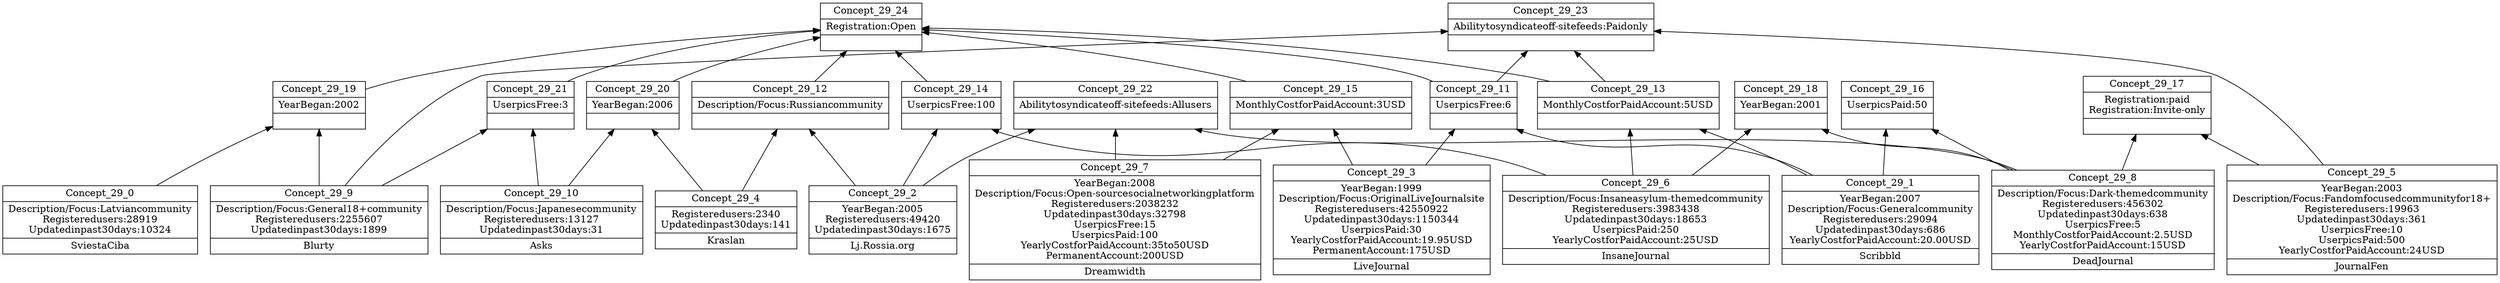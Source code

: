 digraph G { 
	rankdir=BT;
subgraph 29 { 
label="29";
1 [shape=record,label="{Concept_29_7|YearBegan:2008\nDescription/Focus:Open-sourcesocialnetworkingplatform\nRegisteredusers:2038232\nUpdatedinpast30days:32798\nUserpicsFree:15\nUserpicsPaid:100\nYearlyCostforPaidAccount:35to50USD\nPermanentAccount:200USD\n|Dreamwidth\n}"];
2 [shape=record,label="{Concept_29_1|YearBegan:2007\nDescription/Focus:Generalcommunity\nRegisteredusers:29094\nUpdatedinpast30days:686\nYearlyCostforPaidAccount:20.00USD\n|Scribbld\n}"];
3 [shape=record,label="{Concept_29_2|YearBegan:2005\nRegisteredusers:49420\nUpdatedinpast30days:1675\n|Lj.Rossia.org\n}"];
4 [shape=record,label="{Concept_29_5|YearBegan:2003\nDescription/Focus:Fandomfocusedcommunityfor18+\nRegisteredusers:19963\nUpdatedinpast30days:361\nUserpicsFree:10\nUserpicsPaid:500\nYearlyCostforPaidAccount:24USD\n|JournalFen\n}"];
5 [shape=record,label="{Concept_29_3|YearBegan:1999\nDescription/Focus:OriginalLiveJournalsite\nRegisteredusers:42550922\nUpdatedinpast30days:1150344\nUserpicsPaid:30\nYearlyCostforPaidAccount:19.95USD\nPermanentAccount:175USD\n|LiveJournal\n}"];
6 [shape=record,label="{Concept_29_8|Description/Focus:Dark-themedcommunity\nRegisteredusers:456302\nUpdatedinpast30days:638\nUserpicsFree:5\nMonthlyCostforPaidAccount:2.5USD\nYearlyCostforPaidAccount:15USD\n|DeadJournal\n}"];
7 [shape=record,label="{Concept_29_10|Description/Focus:Japanesecommunity\nRegisteredusers:13127\nUpdatedinpast30days:31\n|Asks\n}"];
8 [shape=record,label="{Concept_29_6|Description/Focus:Insaneasylum-themedcommunity\nRegisteredusers:3983438\nUpdatedinpast30days:18653\nUserpicsPaid:250\nYearlyCostforPaidAccount:25USD\n|InsaneJournal\n}"];
9 [shape=record,label="{Concept_29_9|Description/Focus:General18+community\nRegisteredusers:2255607\nUpdatedinpast30days:1899\n|Blurty\n}"];
10 [shape=record,label="{Concept_29_0|Description/Focus:Latviancommunity\nRegisteredusers:28919\nUpdatedinpast30days:10324\n|SviestaCiba\n}"];
11 [shape=record,label="{Concept_29_4|Registeredusers:2340\nUpdatedinpast30days:141\n|Kraslan\n}"];
12 [shape=record,label="{Concept_29_20|YearBegan:2006\n|}"];
13 [shape=record,label="{Concept_29_19|YearBegan:2002\n|}"];
14 [shape=record,label="{Concept_29_18|YearBegan:2001\n|}"];
15 [shape=record,label="{Concept_29_12|Description/Focus:Russiancommunity\n|}"];
16 [shape=record,label="{Concept_29_17|Registration:paid\nRegistration:Invite-only\n|}"];
17 [shape=record,label="{Concept_29_21|UserpicsFree:3\n|}"];
18 [shape=record,label="{Concept_29_11|UserpicsFree:6\n|}"];
19 [shape=record,label="{Concept_29_14|UserpicsFree:100\n|}"];
20 [shape=record,label="{Concept_29_16|UserpicsPaid:50\n|}"];
21 [shape=record,label="{Concept_29_13|MonthlyCostforPaidAccount:5USD\n|}"];
22 [shape=record,label="{Concept_29_15|MonthlyCostforPaidAccount:3USD\n|}"];
23 [shape=record,label="{Concept_29_22|Abilitytosyndicateoff-sitefeeds:Allusers\n|}"];
24 [shape=record,label="{Concept_29_23|Abilitytosyndicateoff-sitefeeds:Paidonly\n|}"];
25 [shape=record,label="{Concept_29_24|Registration:Open\n|}"];
	11 -> 12
	7 -> 12
	10 -> 13
	9 -> 13
	6 -> 14
	8 -> 14
	3 -> 15
	11 -> 15
	6 -> 16
	4 -> 16
	9 -> 17
	7 -> 17
	2 -> 18
	5 -> 18
	3 -> 19
	8 -> 19
	6 -> 20
	2 -> 20
	2 -> 21
	8 -> 21
	5 -> 22
	1 -> 22
	6 -> 23
	3 -> 23
	1 -> 23
	9 -> 24
	4 -> 24
	21 -> 24
	18 -> 24
	13 -> 25
	17 -> 25
	18 -> 25
	19 -> 25
	22 -> 25
	15 -> 25
	12 -> 25
	21 -> 25
}
}